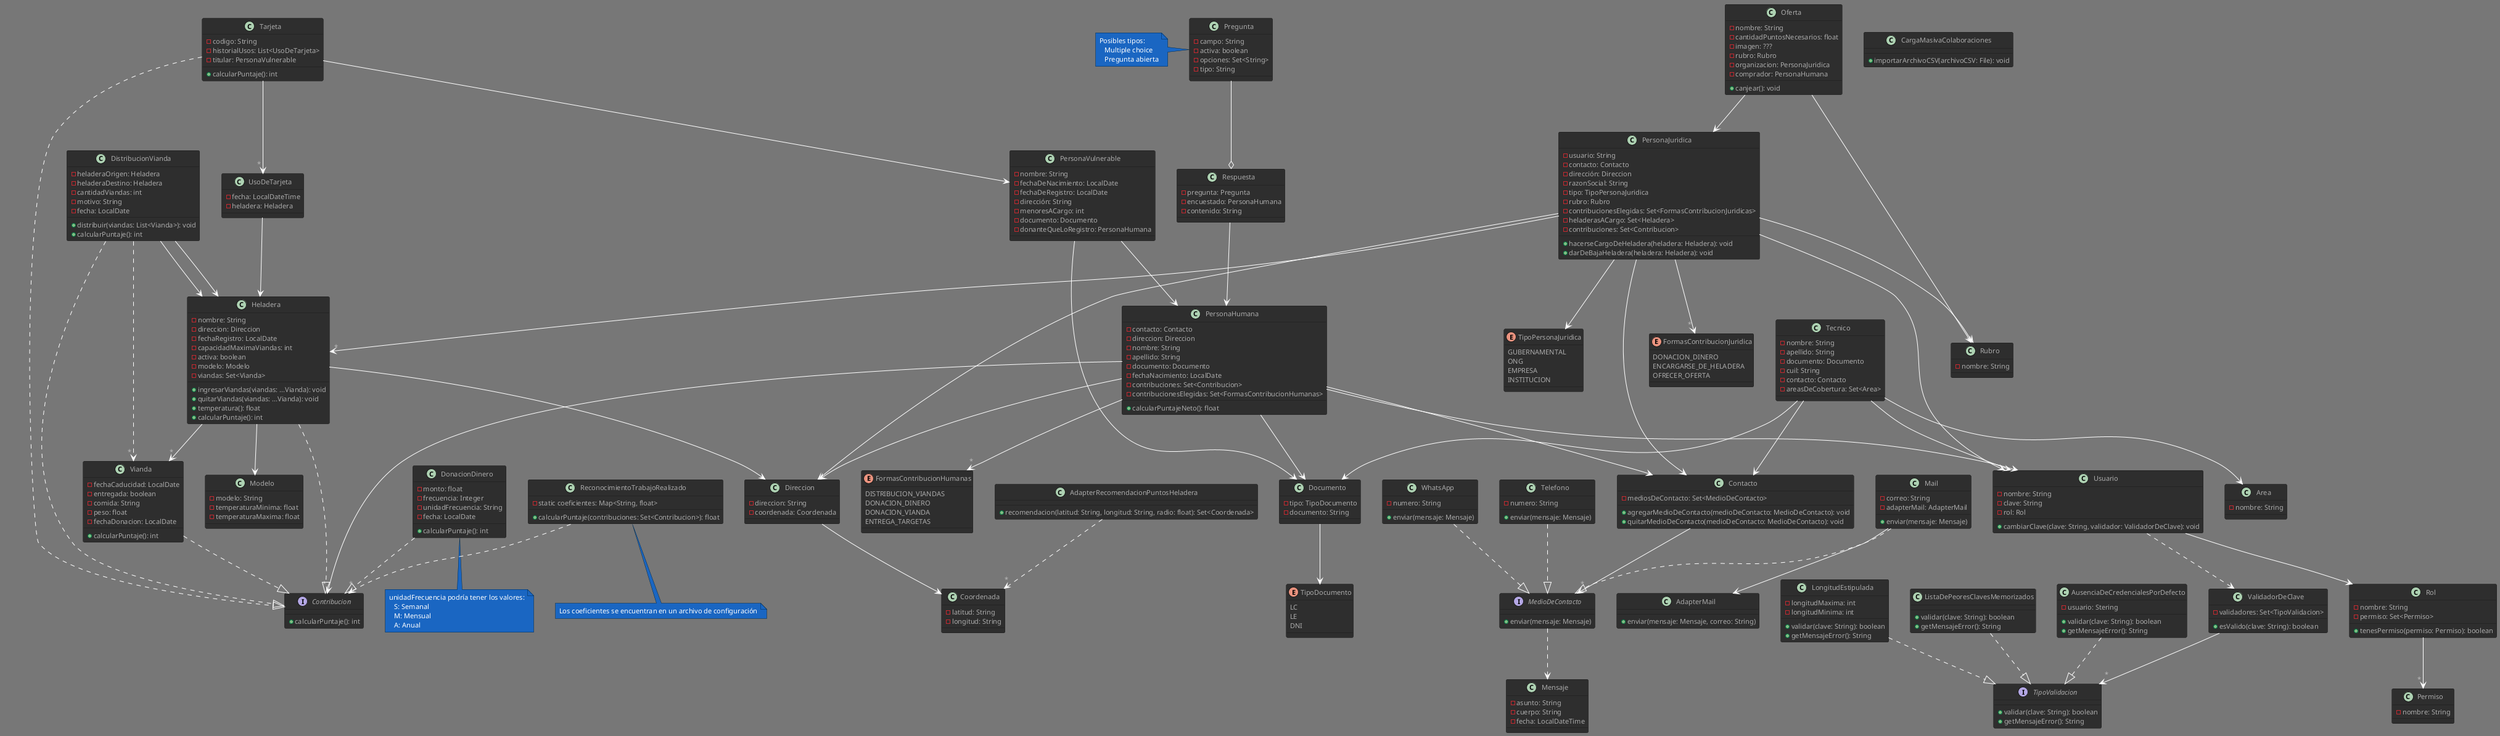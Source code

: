 @startuml diagramaDeClasesDominio
!theme reddress-darkblue

' -----------------------------------------

class PersonaHumana {
 - contacto: Contacto
 - direccion: Direccion
 - nombre: String
 - apellido: String
 - documento: Documento
 - fechaNacimiento: LocalDate
 - contribuciones: Set<Contribucion>
 - contribucionesElegidas: Set<FormasContribucionHumanas>
 + calcularPuntajeNeto(): float
}

PersonaHumana --> " * " Contribucion
PersonaHumana --> Contacto
PersonaHumana --> Direccion
PersonaHumana --> Documento
PersonaHumana --> " * " FormasContribucionHumanas
PersonaHumana --> Usuario

' -----------------------------------------

class Vianda {
 - fechaCaducidad: LocalDate
 - entregada: boolean
 - comida: String
 - peso: float
 - fechaDonacion: LocalDate
 + calcularPuntaje(): int
}

Vianda ..|> Contribucion

' -----------------------------------------

class Heladera {
 - nombre: String
 - direccion: Direccion
 - fechaRegistro: LocalDate
 - capacidadMaximaViandas: int
 - activa: boolean
 - modelo: Modelo
 - viandas: Set<Vianda>
 + ingresarViandas(viandas: ...Vianda): void
 + quitarViandas(viandas: ...Vianda): void
 + temperatura(): float
 + calcularPuntaje(): int
}

Heladera --> "*" Vianda
Heladera --> Modelo
Heladera --> Direccion
Heladera ..|> Contribucion

' -----------------------------------------

class Modelo {
 - modelo: String
 - temperaturaMinima: float
 - temperaturaMaxima: float
}

' -----------------------------------------

class DistribucionVianda {
 - heladeraOrigen: Heladera
 - heladeraDestino: Heladera
 - cantidadViandas: int
 - motivo: String
 - fecha: LocalDate
 + distribuir(viandas: List<Vianda>): void
 + calcularPuntaje(): int
}

DistribucionVianda --> Heladera
DistribucionVianda --> Heladera
DistribucionVianda ..> " * " Vianda
DistribucionVianda ..|> Contribucion

' -----------------------------------------

interface Contribucion {
 + calcularPuntaje(): int
}

class DonacionDinero {
 - monto: float
 - frecuencia: Integer
 - unidadFrecuencia: String
 - fecha: LocalDate
 + calcularPuntaje(): int
}

DonacionDinero ..|> Contribucion

note bottom
unidadFrecuencia podría tener los valores:
   S: Semanal
   M: Mensual
   A: Anual
end note

' -----------------------------------------

class Oferta {
 - nombre: String
 - cantidadPuntosNecesarios: float
 - imagen: ???
 - rubro: Rubro
 - organizacion: PersonaJuridica
 - comprador: PersonaHumana
 + canjear(): void
}

Oferta --> PersonaJuridica
Oferta --> Rubro

' -----------------------------------------

class Rubro {
 - nombre: String
}

' -----------------------------------------

class Documento {
 - tipo: TipoDocumento
 - documento: String
}

Documento --> TipoDocumento

' -----------------------------------------

interface MedioDeContacto {
 + enviar(mensaje: Mensaje)
}

MedioDeContacto ..> Mensaje

' -----------------------------------------

class WhatsApp {
 - numero: String
 + enviar(mensaje: Mensaje)
}

WhatsApp ..|> MedioDeContacto

' -----------------------------------------

class Telefono {
 - numero: String
 + enviar(mensaje: Mensaje)
}

Telefono ..|> MedioDeContacto

' -----------------------------------------

class Mail {
 - correo: String
 - adapterMail: AdapterMail
 + enviar(mensaje: Mensaje)
}

Mail ..|> MedioDeContacto
Mail --> AdapterMail

' -----------------------------------------

class AdapterMail {
 + enviar(mensaje: Mensaje, correo: String)
}

' -----------------------------------------

class Tecnico {
 - nombre: String
 - apellido: String
 - documento: Documento
 - cuil: String
 - contacto: Contacto
 - areasDeCobertura: Set<Area>
}

Tecnico --> Contacto
Tecnico --> Area
Tecnico --> Documento
Tecnico --> Usuario

' -----------------------------------------

class Area {
 - nombre: String
}

' -----------------------------------------

class Mensaje {
 - asunto: String
 - cuerpo: String
 - fecha: LocalDateTime
}

' -----------------------------------------

class Contacto {
 - mediosDeContacto: Set<MedioDeContacto>
 + agregarMedioDeContacto(medioDeContacto: MedioDeContacto): void
 + quitarMedioDeContacto(medioDeContacto: MedioDeContacto): void
}

Contacto --> "*" MedioDeContacto

' -----------------------------------------

class Respuesta {
 - pregunta: Pregunta
 - encuestado: PersonaHumana
 - contenido: String
}

Respuesta --> PersonaHumana

' -----------------------------------------

class Pregunta {
 - campo: String
 - activa: boolean
 - opciones: Set<String>
 - tipo: String
}

Pregunta --o Respuesta
note left
Posibles tipos:
   Multiple choice
   Pregunta abierta
end note

' -----------------------------------------

class ReconocimientoTrabajoRealizado {
 - static coeficientes: Map<String, float>
 + calcularPuntaje(contribuciones: Set<Contribucion>): float
}

ReconocimientoTrabajoRealizado ..> " * " Contribucion
note bottom: Los coeficientes se encuentran en un archivo de configuración

' -----------------------------------------

class Tarjeta {
 - codigo: String
 - historialUsos: List<UsoDeTarjeta>
 - titular: PersonaVulnerable
 + calcularPuntaje(): int
}

Tarjeta --> PersonaVulnerable
Tarjeta --> " * " UsoDeTarjeta
Tarjeta ..|> Contribucion

' -----------------------------------------

class UsoDeTarjeta {
 - fecha: LocalDateTime
 - heladera: Heladera
}

UsoDeTarjeta --> Heladera

' -----------------------------------------

class PersonaVulnerable {
 - nombre: String
 - fechaDeNacimiento: LocalDate
 - fechaDeRegistro: LocalDate
 - dirección: String
 - menoresACargo: int
 - documento: Documento
 - donanteQueLoRegistro: PersonaHumana
}

PersonaVulnerable --> PersonaHumana
PersonaVulnerable --> Documento

' -----------------------------------------

class PersonaJuridica {
 - usuario: String
 - contacto: Contacto
 - dirección: Direccion
 - razonSocial: String
 - tipo: TipoPersonaJuridica
 - rubro: Rubro
 - contribucionesElegidas: Set<FormasContribucionJuridicas>
 - heladerasACargo: Set<Heladera>
 - contribuciones: Set<Contribucion>
 + hacerseCargoDeHeladera(heladera: Heladera): void
 + darDeBajaHeladera(heladera: Heladera): void
}

PersonaJuridica --> " * " FormasContribucionJuridica
PersonaJuridica --> Rubro
PersonaJuridica --> Contacto
PersonaJuridica --> Direccion
PersonaJuridica --> "*" Heladera
PersonaJuridica --> TipoPersonaJuridica
PersonaJuridica --> Usuario

' -----------------------------------------

class Direccion {
 - direccion: String
 - coordenada: Coordenada
}

Direccion --> Coordenada

' -----------------------------------------


class Coordenada {
 - latitud: String
 - longitud: String
}

' -----------------------------------------


class AdapterRecomendacionPuntosHeladera {
 + recomendacion(latitud: String, longitud: String, radio: float): Set<Coordenada>
}

AdapterRecomendacionPuntosHeladera ..> " * " Coordenada

' -----------------------------------------

class CargaMasivaColaboraciones {
 + importarArchivoCSV(archivoCSV: File): void
 
}

' -----------------------------------------

enum FormasContribucionHumanas {
 DISTRIBUCION_VIANDAS
 DONACION_DINERO
 DONACION_VIANDA
 ENTREGA_TARGETAS
}

enum FormasContribucionJuridica {
 DONACION_DINERO
 ENCARGARSE_DE_HELADERA
 OFRECER_OFERTA
}

enum TipoPersonaJuridica {
 GUBERNAMENTAL
 ONG
 EMPRESA
 INSTITUCION
}

enum TipoDocumento {
 LC
 LE
 DNI
}

' -----------------------------------------

class Usuario {
- nombre: String
- clave: String
- rol: Rol
+ cambiarClave(clave: String, validador: ValidadorDeClave): void
}

Usuario --> Rol
Usuario ..> ValidadorDeClave

' -----------------------------------------

class ValidadorDeClave{
- validadores: Set<TipoValidacion>
+ esValido(clave: String): boolean
}

ValidadorDeClave --> " * " TipoValidacion

' -----------------------------------------

interface TipoValidacion{
+ validar(clave: String): boolean
+ getMensajeError(): String
}

' -----------------------------------------

class LongitudEstipulada{
- longitudMaxima: int
- longitudMinima: int
+ validar(clave: String): boolean
+ getMensajeError(): String
}

LongitudEstipulada ..|> TipoValidacion

' -----------------------------------------

class ListaDePeoresClavesMemorizados{
+ validar(clave: String): boolean
+ getMensajeError(): String
}

ListaDePeoresClavesMemorizados ..|> TipoValidacion

' -----------------------------------------

class AusenciaDeCredencialesPorDefecto{
- usuario: Stering
+ validar(clave: String): boolean
+ getMensajeError(): String
}

AusenciaDeCredencialesPorDefecto ..|> TipoValidacion

' -----------------------------------------

class Rol {
- nombre: String
- permiso: Set<Permiso>
+ tenesPermiso(permiso: Permiso): boolean
}

Rol --> " * "Permiso

' -----------------------------------------

class Permiso {
- nombre: String
}

' -----------------------------------------


@enduml